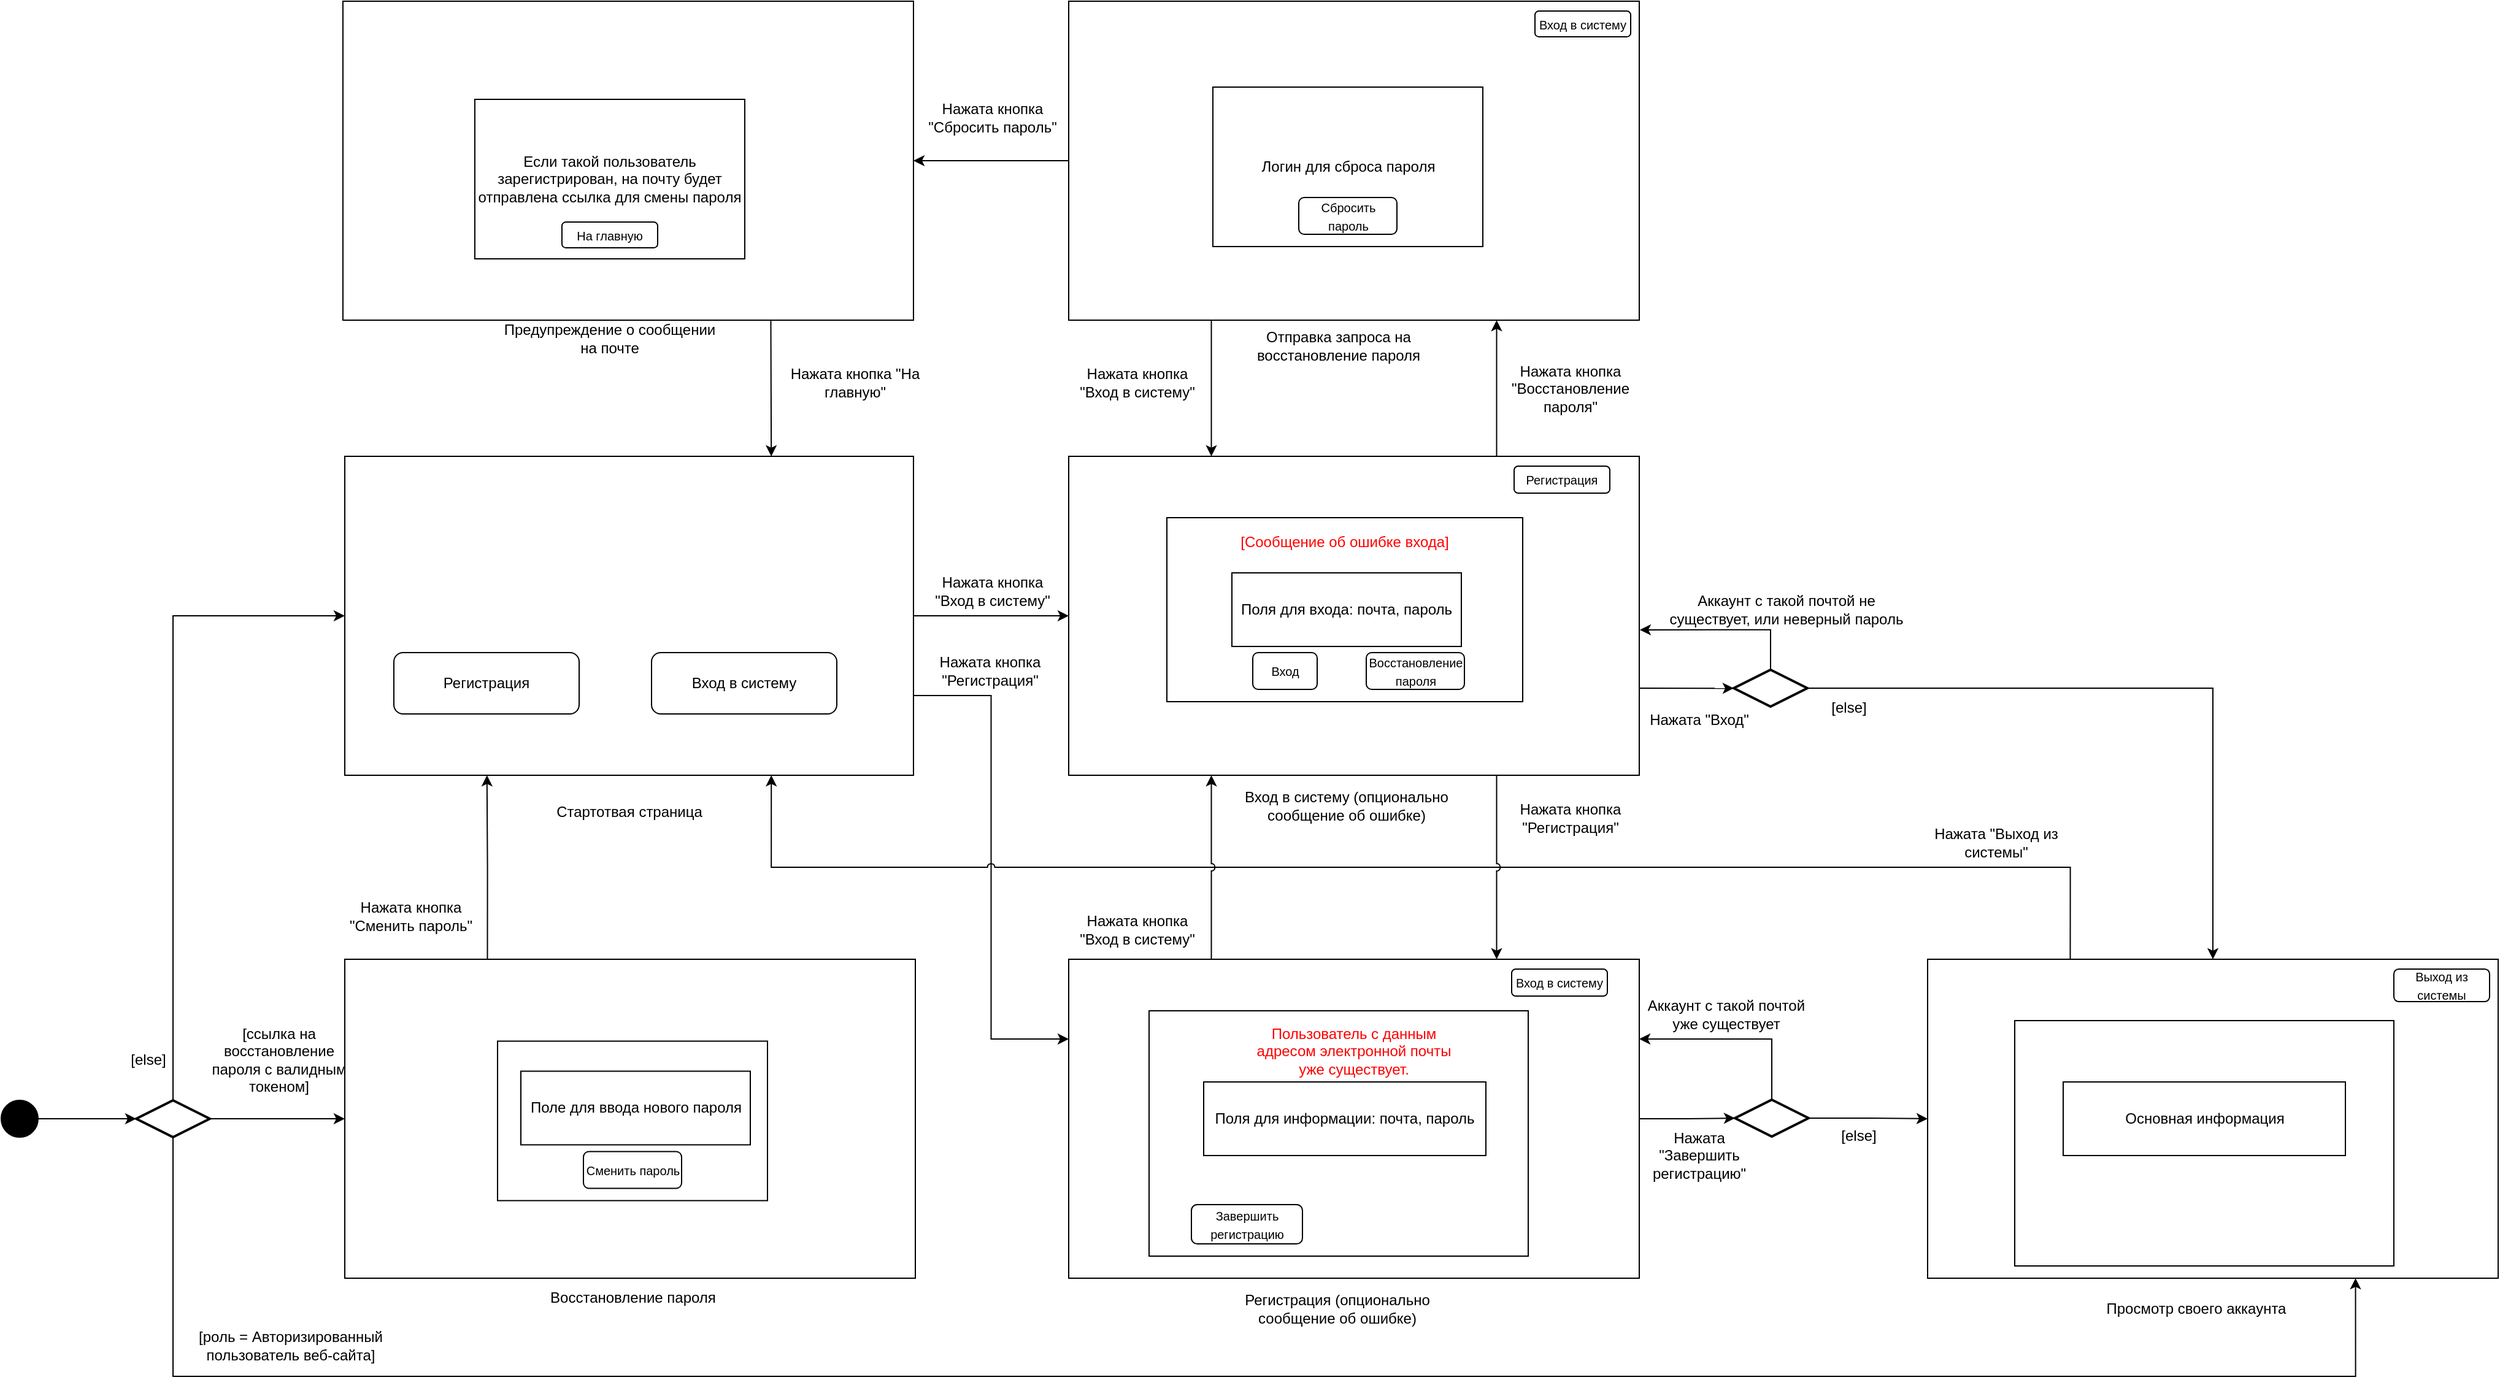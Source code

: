 <mxfile version="22.1.17" type="device">
  <diagram id="onA2VM0ke9PM5qHIyAdz" name="Страница — 1">
    <mxGraphModel dx="6994" dy="2620" grid="1" gridSize="10" guides="1" tooltips="1" connect="1" arrows="1" fold="1" page="1" pageScale="1" pageWidth="827" pageHeight="1169" math="0" shadow="0">
      <root>
        <mxCell id="0" />
        <mxCell id="1" parent="0" />
        <mxCell id="1lmrmKGu_N5sYzmFphA3-150" value="v" style="rounded=0;whiteSpace=wrap;html=1;" parent="1" vertex="1">
          <mxGeometry x="-1420" y="24" width="465" height="260" as="geometry" />
        </mxCell>
        <mxCell id="1lmrmKGu_N5sYzmFphA3-151" value="Отправка запроса на восстановление пароля" style="text;html=1;strokeColor=none;fillColor=none;align=center;verticalAlign=middle;whiteSpace=wrap;rounded=0;" parent="1" vertex="1">
          <mxGeometry x="-1290" y="290" width="180" height="30" as="geometry" />
        </mxCell>
        <mxCell id="1lmrmKGu_N5sYzmFphA3-152" value="Логин для сброса пароля" style="rounded=0;whiteSpace=wrap;html=1;" parent="1" vertex="1">
          <mxGeometry x="-1302.5" y="94" width="220" height="130" as="geometry" />
        </mxCell>
        <mxCell id="1lmrmKGu_N5sYzmFphA3-154" value="&lt;font style=&quot;font-size: 10px;&quot;&gt;Вход в систему&lt;/font&gt;" style="rounded=1;whiteSpace=wrap;html=1;" parent="1" vertex="1">
          <mxGeometry x="-1040" y="32" width="78" height="21" as="geometry" />
        </mxCell>
        <mxCell id="1lmrmKGu_N5sYzmFphA3-157" value="&lt;font style=&quot;font-size: 10px;&quot;&gt;Сбросить пароль&lt;/font&gt;" style="rounded=1;whiteSpace=wrap;html=1;" parent="1" vertex="1">
          <mxGeometry x="-1232.5" y="184" width="80" height="30" as="geometry" />
        </mxCell>
        <mxCell id="1lmrmKGu_N5sYzmFphA3-169" value="" style="ellipse;fillColor=strokeColor;html=1;" parent="1" vertex="1">
          <mxGeometry x="-2290" y="920" width="30" height="30" as="geometry" />
        </mxCell>
        <mxCell id="1lmrmKGu_N5sYzmFphA3-170" value="" style="endArrow=classic;html=1;rounded=0;exitX=0.5;exitY=0;exitDx=0;exitDy=0;edgeStyle=orthogonalEdgeStyle;exitPerimeter=0;entryX=0;entryY=0.5;entryDx=0;entryDy=0;" parent="1" source="6Y3TLVguq3Cx2lFlfiIS-67" edge="1" target="1lmrmKGu_N5sYzmFphA3-1">
          <mxGeometry width="50" height="50" relative="1" as="geometry">
            <mxPoint x="-2240" y="465" as="sourcePoint" />
            <mxPoint x="-2100" y="481" as="targetPoint" />
          </mxGeometry>
        </mxCell>
        <mxCell id="1lmrmKGu_N5sYzmFphA3-175" value="" style="endArrow=classic;html=1;rounded=0;exitX=1;exitY=0.5;exitDx=0;exitDy=0;entryX=0;entryY=0.5;entryDx=0;entryDy=0;edgeStyle=orthogonalEdgeStyle;" parent="1" source="1lmrmKGu_N5sYzmFphA3-1" target="6Y3TLVguq3Cx2lFlfiIS-25" edge="1">
          <mxGeometry width="50" height="50" relative="1" as="geometry">
            <mxPoint x="-1128" y="921.5" as="sourcePoint" />
            <mxPoint x="-1420" y="419.5" as="targetPoint" />
          </mxGeometry>
        </mxCell>
        <mxCell id="1lmrmKGu_N5sYzmFphA3-179" value="" style="endArrow=classic;html=1;rounded=0;exitX=0.75;exitY=0;exitDx=0;exitDy=0;edgeStyle=orthogonalEdgeStyle;entryX=0.75;entryY=1;entryDx=0;entryDy=0;" parent="1" source="6Y3TLVguq3Cx2lFlfiIS-25" edge="1" target="1lmrmKGu_N5sYzmFphA3-150">
          <mxGeometry width="50" height="50" relative="1" as="geometry">
            <mxPoint x="-1127" y="309.5" as="sourcePoint" />
            <mxPoint x="-600" y="209.5" as="targetPoint" />
          </mxGeometry>
        </mxCell>
        <mxCell id="1lmrmKGu_N5sYzmFphA3-180" value="Нажата кнопка &quot;Восстановление пароля&quot;" style="text;html=1;strokeColor=none;fillColor=none;align=center;verticalAlign=middle;whiteSpace=wrap;rounded=0;" parent="1" vertex="1">
          <mxGeometry x="-1067" y="325" width="112" height="30" as="geometry" />
        </mxCell>
        <mxCell id="1lmrmKGu_N5sYzmFphA3-182" value="v" style="rounded=0;whiteSpace=wrap;html=1;" parent="1" vertex="1">
          <mxGeometry x="-2011.52" y="24" width="465" height="260" as="geometry" />
        </mxCell>
        <mxCell id="1lmrmKGu_N5sYzmFphA3-183" value="Предупреждение о сообщении на почте" style="text;html=1;strokeColor=none;fillColor=none;align=center;verticalAlign=middle;whiteSpace=wrap;rounded=0;" parent="1" vertex="1">
          <mxGeometry x="-1884.02" y="284" width="180" height="30" as="geometry" />
        </mxCell>
        <mxCell id="1lmrmKGu_N5sYzmFphA3-184" value="Если такой пользователь зарегистрирован, на почту будет отправлена ссылка для смены пароля" style="rounded=0;whiteSpace=wrap;html=1;" parent="1" vertex="1">
          <mxGeometry x="-1904.02" y="104" width="220" height="130" as="geometry" />
        </mxCell>
        <mxCell id="1lmrmKGu_N5sYzmFphA3-185" value="&lt;font style=&quot;font-size: 10px;&quot;&gt;На главную&lt;/font&gt;" style="rounded=1;whiteSpace=wrap;html=1;" parent="1" vertex="1">
          <mxGeometry x="-1833.02" y="204" width="78" height="21" as="geometry" />
        </mxCell>
        <mxCell id="1lmrmKGu_N5sYzmFphA3-192" value="" style="endArrow=classic;html=1;rounded=0;exitX=1;exitY=0.75;exitDx=0;exitDy=0;entryX=0;entryY=0.25;entryDx=0;entryDy=0;edgeStyle=orthogonalEdgeStyle;" parent="1" source="1lmrmKGu_N5sYzmFphA3-1" target="6Y3TLVguq3Cx2lFlfiIS-13" edge="1">
          <mxGeometry width="50" height="50" relative="1" as="geometry">
            <mxPoint x="-667" y="978" as="sourcePoint" />
            <mxPoint x="-1360" y="1145" as="targetPoint" />
          </mxGeometry>
        </mxCell>
        <mxCell id="1lmrmKGu_N5sYzmFphA3-204" value="Нажата кнопка &quot;Вход в систему&quot;" style="text;html=1;strokeColor=none;fillColor=none;align=center;verticalAlign=middle;whiteSpace=wrap;rounded=0;" parent="1" vertex="1">
          <mxGeometry x="-1420" y="765.5" width="112" height="30" as="geometry" />
        </mxCell>
        <mxCell id="1lmrmKGu_N5sYzmFphA3-577" value="Нажата кнопка &quot;Вход в систему&quot;" style="text;html=1;strokeColor=none;fillColor=none;align=center;verticalAlign=middle;whiteSpace=wrap;rounded=0;" parent="1" vertex="1">
          <mxGeometry x="-1538" y="490" width="112" height="30" as="geometry" />
        </mxCell>
        <mxCell id="Fpg0scVaTkVkrr4jqa7s-14" value="" style="endArrow=classic;html=1;rounded=0;edgeStyle=orthogonalEdgeStyle;entryX=0.75;entryY=1;entryDx=0;entryDy=0;exitX=0.25;exitY=0;exitDx=0;exitDy=0;jumpStyle=arc;" parent="1" source="Fpg0scVaTkVkrr4jqa7s-8" target="1lmrmKGu_N5sYzmFphA3-1" edge="1">
          <mxGeometry width="50" height="50" relative="1" as="geometry">
            <mxPoint x="-370" y="1185" as="sourcePoint" />
            <mxPoint x="-1900" y="1149.5" as="targetPoint" />
          </mxGeometry>
        </mxCell>
        <mxCell id="Fpg0scVaTkVkrr4jqa7s-26" value="Нажата кнопка &quot;Вход в систему&quot;" style="text;html=1;strokeColor=none;fillColor=none;align=center;verticalAlign=middle;whiteSpace=wrap;rounded=0;" parent="1" vertex="1">
          <mxGeometry x="-1420" y="320" width="112" height="30" as="geometry" />
        </mxCell>
        <mxCell id="6Y3TLVguq3Cx2lFlfiIS-2" value="" style="group" parent="1" vertex="1" connectable="0">
          <mxGeometry x="-2010" y="395" width="482" height="320" as="geometry" />
        </mxCell>
        <mxCell id="1lmrmKGu_N5sYzmFphA3-1" value="" style="rounded=0;whiteSpace=wrap;html=1;" parent="6Y3TLVguq3Cx2lFlfiIS-2" vertex="1">
          <mxGeometry width="463.48" height="260" as="geometry" />
        </mxCell>
        <mxCell id="1lmrmKGu_N5sYzmFphA3-2" value="Стартотвая страница" style="text;html=1;strokeColor=none;fillColor=none;align=center;verticalAlign=middle;whiteSpace=wrap;rounded=0;" parent="6Y3TLVguq3Cx2lFlfiIS-2" vertex="1">
          <mxGeometry x="141.74" y="274.5" width="180" height="30" as="geometry" />
        </mxCell>
        <mxCell id="1lmrmKGu_N5sYzmFphA3-4" value="Вход в систему" style="rounded=1;whiteSpace=wrap;html=1;perimeterSpacing=0;" parent="6Y3TLVguq3Cx2lFlfiIS-2" vertex="1">
          <mxGeometry x="250" y="160" width="151" height="50" as="geometry" />
        </mxCell>
        <mxCell id="Fpg0scVaTkVkrr4jqa7s-3" value="Регистрация" style="rounded=1;whiteSpace=wrap;html=1;perimeterSpacing=0;" parent="6Y3TLVguq3Cx2lFlfiIS-2" vertex="1">
          <mxGeometry x="40" y="160" width="151" height="50" as="geometry" />
        </mxCell>
        <mxCell id="6Y3TLVguq3Cx2lFlfiIS-4" value="" style="strokeWidth=2;html=1;shape=mxgraph.flowchart.decision;whiteSpace=wrap;" parent="1" vertex="1">
          <mxGeometry x="-877" y="919.5" width="60" height="30" as="geometry" />
        </mxCell>
        <mxCell id="6Y3TLVguq3Cx2lFlfiIS-5" value="" style="endArrow=classic;html=1;rounded=0;exitX=1;exitY=0.5;exitDx=0;exitDy=0;exitPerimeter=0;entryX=0;entryY=0.5;entryDx=0;entryDy=0;edgeStyle=orthogonalEdgeStyle;" parent="1" source="6Y3TLVguq3Cx2lFlfiIS-4" target="Fpg0scVaTkVkrr4jqa7s-8" edge="1">
          <mxGeometry width="50" height="50" relative="1" as="geometry">
            <mxPoint x="-560" y="863.25" as="sourcePoint" />
            <mxPoint x="-480" y="779.5" as="targetPoint" />
          </mxGeometry>
        </mxCell>
        <mxCell id="6Y3TLVguq3Cx2lFlfiIS-6" value="Аккаунт с такой почтой уже существует" style="text;html=1;strokeColor=none;fillColor=none;align=center;verticalAlign=middle;whiteSpace=wrap;rounded=0;" parent="1" vertex="1">
          <mxGeometry x="-950" y="835" width="132" height="30" as="geometry" />
        </mxCell>
        <mxCell id="6Y3TLVguq3Cx2lFlfiIS-7" value="" style="endArrow=classic;html=1;rounded=0;exitX=0.5;exitY=0;exitDx=0;exitDy=0;exitPerimeter=0;entryX=1;entryY=0.25;entryDx=0;entryDy=0;edgeStyle=orthogonalEdgeStyle;" parent="1" source="6Y3TLVguq3Cx2lFlfiIS-4" edge="1" target="6Y3TLVguq3Cx2lFlfiIS-13">
          <mxGeometry width="50" height="50" relative="1" as="geometry">
            <mxPoint x="-684.65" y="680" as="sourcePoint" />
            <mxPoint x="-955.005" y="865" as="targetPoint" />
            <Array as="points">
              <mxPoint x="-847" y="870" />
            </Array>
          </mxGeometry>
        </mxCell>
        <mxCell id="6Y3TLVguq3Cx2lFlfiIS-8" value="[else]" style="text;html=1;strokeColor=none;fillColor=none;align=center;verticalAlign=middle;whiteSpace=wrap;rounded=0;" parent="1" vertex="1">
          <mxGeometry x="-832" y="934" width="112" height="30" as="geometry" />
        </mxCell>
        <mxCell id="6Y3TLVguq3Cx2lFlfiIS-9" value="" style="group" parent="1" vertex="1" connectable="0">
          <mxGeometry x="-720" y="805" width="465" height="300" as="geometry" />
        </mxCell>
        <mxCell id="Fpg0scVaTkVkrr4jqa7s-7" value="Просмотр своего аккаунта" style="text;html=1;strokeColor=none;fillColor=none;align=center;verticalAlign=middle;whiteSpace=wrap;rounded=0;" parent="6Y3TLVguq3Cx2lFlfiIS-9" vertex="1">
          <mxGeometry x="129" y="270" width="180" height="30" as="geometry" />
        </mxCell>
        <mxCell id="Fpg0scVaTkVkrr4jqa7s-8" value="" style="rounded=0;whiteSpace=wrap;html=1;" parent="6Y3TLVguq3Cx2lFlfiIS-9" vertex="1">
          <mxGeometry width="465" height="260" as="geometry" />
        </mxCell>
        <mxCell id="Fpg0scVaTkVkrr4jqa7s-9" value="&lt;font style=&quot;font-size: 10px;&quot;&gt;Выход из системы&lt;/font&gt;" style="rounded=1;whiteSpace=wrap;html=1;" parent="6Y3TLVguq3Cx2lFlfiIS-9" vertex="1">
          <mxGeometry x="380" y="8" width="78" height="26.5" as="geometry" />
        </mxCell>
        <mxCell id="Fpg0scVaTkVkrr4jqa7s-10" style="edgeStyle=orthogonalEdgeStyle;rounded=0;orthogonalLoop=1;jettySize=auto;html=1;exitX=0.5;exitY=1;exitDx=0;exitDy=0;" parent="6Y3TLVguq3Cx2lFlfiIS-9" edge="1">
          <mxGeometry relative="1" as="geometry">
            <mxPoint x="213.5" y="140" as="sourcePoint" />
            <mxPoint x="213.5" y="140" as="targetPoint" />
          </mxGeometry>
        </mxCell>
        <mxCell id="Fpg0scVaTkVkrr4jqa7s-11" value="" style="rounded=0;whiteSpace=wrap;html=1;" parent="6Y3TLVguq3Cx2lFlfiIS-9" vertex="1">
          <mxGeometry x="71" y="50" width="309" height="200" as="geometry" />
        </mxCell>
        <mxCell id="Fpg0scVaTkVkrr4jqa7s-12" value="Основная информация" style="rounded=0;whiteSpace=wrap;html=1;" parent="6Y3TLVguq3Cx2lFlfiIS-9" vertex="1">
          <mxGeometry x="110.5" y="100" width="230" height="60" as="geometry" />
        </mxCell>
        <mxCell id="6Y3TLVguq3Cx2lFlfiIS-11" value="" style="group" parent="1" vertex="1" connectable="0">
          <mxGeometry x="-1420" y="805" width="465" height="300" as="geometry" />
        </mxCell>
        <mxCell id="6Y3TLVguq3Cx2lFlfiIS-12" value="Регистрация (опционально сообщение об ошибке)" style="text;html=1;strokeColor=none;fillColor=none;align=center;verticalAlign=middle;whiteSpace=wrap;rounded=0;" parent="6Y3TLVguq3Cx2lFlfiIS-11" vertex="1">
          <mxGeometry x="129" y="270" width="180" height="30" as="geometry" />
        </mxCell>
        <mxCell id="6Y3TLVguq3Cx2lFlfiIS-13" value="" style="rounded=0;whiteSpace=wrap;html=1;" parent="6Y3TLVguq3Cx2lFlfiIS-11" vertex="1">
          <mxGeometry width="465" height="260" as="geometry" />
        </mxCell>
        <mxCell id="6Y3TLVguq3Cx2lFlfiIS-14" value="&lt;font style=&quot;font-size: 10px;&quot;&gt;Вход в систему&lt;/font&gt;" style="rounded=1;whiteSpace=wrap;html=1;" parent="6Y3TLVguq3Cx2lFlfiIS-11" vertex="1">
          <mxGeometry x="361" y="8" width="78" height="22" as="geometry" />
        </mxCell>
        <mxCell id="6Y3TLVguq3Cx2lFlfiIS-15" style="edgeStyle=orthogonalEdgeStyle;rounded=0;orthogonalLoop=1;jettySize=auto;html=1;exitX=0.5;exitY=1;exitDx=0;exitDy=0;" parent="6Y3TLVguq3Cx2lFlfiIS-11" edge="1">
          <mxGeometry relative="1" as="geometry">
            <mxPoint x="213.5" y="140" as="sourcePoint" />
            <mxPoint x="213.5" y="140" as="targetPoint" />
          </mxGeometry>
        </mxCell>
        <mxCell id="6Y3TLVguq3Cx2lFlfiIS-16" value="" style="rounded=0;whiteSpace=wrap;html=1;" parent="6Y3TLVguq3Cx2lFlfiIS-11" vertex="1">
          <mxGeometry x="65.5" y="42" width="309" height="200" as="geometry" />
        </mxCell>
        <mxCell id="6Y3TLVguq3Cx2lFlfiIS-17" value="Поля для информации: почта, пароль" style="rounded=0;whiteSpace=wrap;html=1;" parent="6Y3TLVguq3Cx2lFlfiIS-11" vertex="1">
          <mxGeometry x="110" y="100" width="230" height="60" as="geometry" />
        </mxCell>
        <mxCell id="6Y3TLVguq3Cx2lFlfiIS-18" value="&lt;font style=&quot;font-size: 10px;&quot;&gt;Завершить регистрацию&lt;/font&gt;" style="rounded=1;whiteSpace=wrap;html=1;" parent="6Y3TLVguq3Cx2lFlfiIS-11" vertex="1">
          <mxGeometry x="100" y="200" width="90.5" height="32" as="geometry" />
        </mxCell>
        <mxCell id="6Y3TLVguq3Cx2lFlfiIS-19" value="Пользователь с данным адресом электронной почты уже существует." style="text;html=1;align=center;verticalAlign=middle;whiteSpace=wrap;rounded=0;fontColor=#FF0000;" parent="6Y3TLVguq3Cx2lFlfiIS-11" vertex="1">
          <mxGeometry x="145" y="60" width="175" height="30" as="geometry" />
        </mxCell>
        <mxCell id="6Y3TLVguq3Cx2lFlfiIS-20" value="Нажата &quot;Завершить регистрацию&quot;" style="text;html=1;strokeColor=none;fillColor=none;align=center;verticalAlign=middle;whiteSpace=wrap;rounded=0;" parent="1" vertex="1">
          <mxGeometry x="-962" y="949.5" width="112" height="30" as="geometry" />
        </mxCell>
        <mxCell id="6Y3TLVguq3Cx2lFlfiIS-21" value="" style="endArrow=classic;html=1;rounded=0;entryX=0;entryY=0.5;entryDx=0;entryDy=0;entryPerimeter=0;edgeStyle=orthogonalEdgeStyle;exitX=1;exitY=0.5;exitDx=0;exitDy=0;" parent="1" target="6Y3TLVguq3Cx2lFlfiIS-4" edge="1" source="6Y3TLVguq3Cx2lFlfiIS-13">
          <mxGeometry width="50" height="50" relative="1" as="geometry">
            <mxPoint x="-955" y="987.23" as="sourcePoint" />
            <mxPoint x="-650" y="610" as="targetPoint" />
          </mxGeometry>
        </mxCell>
        <mxCell id="1lmrmKGu_N5sYzmFphA3-205" value="" style="endArrow=classic;html=1;rounded=0;exitX=0.25;exitY=0;exitDx=0;exitDy=0;entryX=0.25;entryY=1;entryDx=0;entryDy=0;edgeStyle=orthogonalEdgeStyle;jumpStyle=arc;" parent="1" edge="1" target="6Y3TLVguq3Cx2lFlfiIS-25" source="6Y3TLVguq3Cx2lFlfiIS-13">
          <mxGeometry width="50" height="50" relative="1" as="geometry">
            <mxPoint x="-1243.75" y="739.5" as="sourcePoint" />
            <mxPoint x="-1260.0" y="389.5" as="targetPoint" />
          </mxGeometry>
        </mxCell>
        <mxCell id="6Y3TLVguq3Cx2lFlfiIS-25" value="v" style="rounded=0;whiteSpace=wrap;html=1;movable=1;resizable=1;rotatable=1;deletable=1;editable=1;locked=0;connectable=1;container=0;" parent="1" vertex="1">
          <mxGeometry x="-1420" y="395" width="465" height="260" as="geometry" />
        </mxCell>
        <mxCell id="6Y3TLVguq3Cx2lFlfiIS-26" value="Вход в систему (опционально сообщение об ошибке)" style="text;html=1;strokeColor=none;fillColor=none;align=center;verticalAlign=middle;whiteSpace=wrap;rounded=0;container=0;" parent="1" vertex="1">
          <mxGeometry x="-1310" y="665" width="232.99" height="30" as="geometry" />
        </mxCell>
        <mxCell id="6Y3TLVguq3Cx2lFlfiIS-27" value="" style="rounded=0;whiteSpace=wrap;html=1;container=0;" parent="1" vertex="1">
          <mxGeometry x="-1340" y="445" width="290" height="150" as="geometry" />
        </mxCell>
        <mxCell id="6Y3TLVguq3Cx2lFlfiIS-28" value="&lt;font style=&quot;font-size: 10px;&quot;&gt;Вход&lt;/font&gt;" style="rounded=1;whiteSpace=wrap;html=1;container=0;" parent="1" vertex="1">
          <mxGeometry x="-1270" y="555" width="52.5" height="30" as="geometry" />
        </mxCell>
        <mxCell id="6Y3TLVguq3Cx2lFlfiIS-29" value="&lt;font style=&quot;font-size: 10px;&quot;&gt;Восстановление пароля&lt;/font&gt;" style="rounded=1;whiteSpace=wrap;html=1;container=0;" parent="1" vertex="1">
          <mxGeometry x="-1177.5" y="555" width="80" height="30" as="geometry" />
        </mxCell>
        <mxCell id="6Y3TLVguq3Cx2lFlfiIS-30" value="&lt;font style=&quot;font-size: 10px;&quot;&gt;Регистрация&lt;/font&gt;" style="rounded=1;whiteSpace=wrap;html=1;container=0;" parent="1" vertex="1">
          <mxGeometry x="-1057" y="403" width="78" height="22" as="geometry" />
        </mxCell>
        <mxCell id="6Y3TLVguq3Cx2lFlfiIS-31" value="Поля для входа: почта, пароль" style="rounded=0;whiteSpace=wrap;html=1;" parent="1" vertex="1">
          <mxGeometry x="-1287" y="490" width="187" height="60" as="geometry" />
        </mxCell>
        <mxCell id="6Y3TLVguq3Cx2lFlfiIS-39" value="[Сообщение об ошибке входа]" style="text;html=1;align=center;verticalAlign=middle;whiteSpace=wrap;rounded=0;fontColor=#FF0000;" parent="1" vertex="1">
          <mxGeometry x="-1320" y="450" width="250" height="30" as="geometry" />
        </mxCell>
        <mxCell id="6Y3TLVguq3Cx2lFlfiIS-48" value="" style="endArrow=classic;html=1;rounded=0;entryX=0.75;entryY=0;entryDx=0;entryDy=0;jumpStyle=arc;exitX=0.75;exitY=1;exitDx=0;exitDy=0;edgeStyle=orthogonalEdgeStyle;" parent="1" source="6Y3TLVguq3Cx2lFlfiIS-25" target="6Y3TLVguq3Cx2lFlfiIS-13" edge="1">
          <mxGeometry width="50" height="50" relative="1" as="geometry">
            <mxPoint x="-1000" y="585" as="sourcePoint" />
            <mxPoint x="-932.665" y="738.72" as="targetPoint" />
          </mxGeometry>
        </mxCell>
        <mxCell id="6Y3TLVguq3Cx2lFlfiIS-49" value="Нажата кнопка &quot;Регистрация&quot;" style="text;html=1;strokeColor=none;fillColor=none;align=center;verticalAlign=middle;whiteSpace=wrap;rounded=0;" parent="1" vertex="1">
          <mxGeometry x="-1067" y="675" width="112" height="30" as="geometry" />
        </mxCell>
        <mxCell id="6Y3TLVguq3Cx2lFlfiIS-53" value="" style="strokeWidth=2;html=1;shape=mxgraph.flowchart.decision;whiteSpace=wrap;" parent="1" vertex="1">
          <mxGeometry x="-878" y="569" width="60" height="30" as="geometry" />
        </mxCell>
        <mxCell id="6Y3TLVguq3Cx2lFlfiIS-54" value="Нажата &quot;Вход&quot;" style="text;html=1;strokeColor=none;fillColor=none;align=center;verticalAlign=middle;whiteSpace=wrap;rounded=0;" parent="1" vertex="1">
          <mxGeometry x="-962" y="595" width="112" height="30" as="geometry" />
        </mxCell>
        <mxCell id="6Y3TLVguq3Cx2lFlfiIS-55" value="" style="endArrow=classic;html=1;rounded=0;exitX=1;exitY=0.5;exitDx=0;exitDy=0;entryX=0;entryY=0.5;entryDx=0;entryDy=0;entryPerimeter=0;jumpStyle=arc;jumpSize=17;edgeStyle=orthogonalEdgeStyle;" parent="1" target="6Y3TLVguq3Cx2lFlfiIS-53" edge="1">
          <mxGeometry width="50" height="50" relative="1" as="geometry">
            <mxPoint x="-955" y="584" as="sourcePoint" />
            <mxPoint x="-595" y="475" as="targetPoint" />
          </mxGeometry>
        </mxCell>
        <mxCell id="6Y3TLVguq3Cx2lFlfiIS-56" value="Аккаунт с такой почтой не существует, или неверный пароль" style="text;html=1;strokeColor=none;fillColor=none;align=center;verticalAlign=middle;whiteSpace=wrap;rounded=0;" parent="1" vertex="1">
          <mxGeometry x="-940" y="490" width="210" height="60" as="geometry" />
        </mxCell>
        <mxCell id="6Y3TLVguq3Cx2lFlfiIS-57" value="" style="endArrow=classic;html=1;rounded=0;exitX=0.5;exitY=0;exitDx=0;exitDy=0;exitPerimeter=0;entryX=1.001;entryY=0.544;entryDx=0;entryDy=0;entryPerimeter=0;edgeStyle=orthogonalEdgeStyle;" parent="1" source="6Y3TLVguq3Cx2lFlfiIS-53" target="6Y3TLVguq3Cx2lFlfiIS-25" edge="1">
          <mxGeometry width="50" height="50" relative="1" as="geometry">
            <mxPoint x="-662.5" y="260" as="sourcePoint" />
            <mxPoint x="-887.505" y="490" as="targetPoint" />
          </mxGeometry>
        </mxCell>
        <mxCell id="6Y3TLVguq3Cx2lFlfiIS-58" value="" style="endArrow=classic;html=1;rounded=0;exitX=1;exitY=0.5;exitDx=0;exitDy=0;exitPerimeter=0;edgeStyle=orthogonalEdgeStyle;entryX=0.5;entryY=0;entryDx=0;entryDy=0;" parent="1" source="6Y3TLVguq3Cx2lFlfiIS-53" edge="1" target="Fpg0scVaTkVkrr4jqa7s-8">
          <mxGeometry width="50" height="50" relative="1" as="geometry">
            <mxPoint x="-44" y="334.5" as="sourcePoint" />
            <mxPoint x="-200" y="649.5" as="targetPoint" />
          </mxGeometry>
        </mxCell>
        <mxCell id="6Y3TLVguq3Cx2lFlfiIS-59" value="[else]" style="text;html=1;strokeColor=none;fillColor=none;align=center;verticalAlign=middle;whiteSpace=wrap;rounded=0;" parent="1" vertex="1">
          <mxGeometry x="-803" y="589.5" width="38" height="20" as="geometry" />
        </mxCell>
        <mxCell id="6Y3TLVguq3Cx2lFlfiIS-62" value="" style="endArrow=classic;html=1;rounded=0;exitX=0.25;exitY=1;exitDx=0;exitDy=0;jumpStyle=arc;jumpSize=17;entryX=0.25;entryY=0;entryDx=0;entryDy=0;edgeStyle=orthogonalEdgeStyle;" parent="1" source="1lmrmKGu_N5sYzmFphA3-150" target="6Y3TLVguq3Cx2lFlfiIS-25" edge="1">
          <mxGeometry width="50" height="50" relative="1" as="geometry">
            <mxPoint x="-390" y="381" as="sourcePoint" />
            <mxPoint x="-840" y="349.5" as="targetPoint" />
          </mxGeometry>
        </mxCell>
        <mxCell id="6Y3TLVguq3Cx2lFlfiIS-63" value="" style="endArrow=classic;html=1;rounded=0;exitX=0;exitY=0.5;exitDx=0;exitDy=0;jumpStyle=arc;jumpSize=17;edgeStyle=orthogonalEdgeStyle;entryX=1;entryY=0.5;entryDx=0;entryDy=0;" parent="1" source="1lmrmKGu_N5sYzmFphA3-150" edge="1" target="1lmrmKGu_N5sYzmFphA3-182">
          <mxGeometry width="50" height="50" relative="1" as="geometry">
            <mxPoint x="-1427.5" y="-24" as="sourcePoint" />
            <mxPoint x="-1620" y="-10" as="targetPoint" />
          </mxGeometry>
        </mxCell>
        <mxCell id="6Y3TLVguq3Cx2lFlfiIS-64" value="Нажата кнопка &quot;Сбросить пароль&quot;" style="text;html=1;strokeColor=none;fillColor=none;align=center;verticalAlign=middle;whiteSpace=wrap;rounded=0;" parent="1" vertex="1">
          <mxGeometry x="-1538" y="104" width="112" height="30" as="geometry" />
        </mxCell>
        <mxCell id="6Y3TLVguq3Cx2lFlfiIS-65" value="" style="endArrow=classic;html=1;rounded=0;jumpStyle=arc;jumpSize=17;entryX=0.75;entryY=0;entryDx=0;entryDy=0;edgeStyle=orthogonalEdgeStyle;exitX=0.75;exitY=1;exitDx=0;exitDy=0;" parent="1" target="1lmrmKGu_N5sYzmFphA3-1" edge="1" source="1lmrmKGu_N5sYzmFphA3-182">
          <mxGeometry width="50" height="50" relative="1" as="geometry">
            <mxPoint x="-1700" y="325" as="sourcePoint" />
            <mxPoint x="-1825" y="-520.5" as="targetPoint" />
          </mxGeometry>
        </mxCell>
        <mxCell id="6Y3TLVguq3Cx2lFlfiIS-66" value="Нажата кнопка &quot;На главную&quot;" style="text;html=1;strokeColor=none;fillColor=none;align=center;verticalAlign=middle;whiteSpace=wrap;rounded=0;" parent="1" vertex="1">
          <mxGeometry x="-1650" y="320" width="112" height="30" as="geometry" />
        </mxCell>
        <mxCell id="6Y3TLVguq3Cx2lFlfiIS-68" value="" style="endArrow=classic;html=1;rounded=0;entryX=0;entryY=0.5;entryDx=0;entryDy=0;entryPerimeter=0;exitX=1;exitY=0.5;exitDx=0;exitDy=0;edgeStyle=orthogonalEdgeStyle;" parent="1" source="1lmrmKGu_N5sYzmFphA3-169" target="6Y3TLVguq3Cx2lFlfiIS-67" edge="1">
          <mxGeometry width="50" height="50" relative="1" as="geometry">
            <mxPoint x="-2410" y="746" as="sourcePoint" />
            <mxPoint x="-1979" y="743" as="targetPoint" />
          </mxGeometry>
        </mxCell>
        <mxCell id="6Y3TLVguq3Cx2lFlfiIS-67" value="" style="strokeWidth=2;html=1;shape=mxgraph.flowchart.decision;whiteSpace=wrap;" parent="1" vertex="1">
          <mxGeometry x="-2180" y="920" width="60" height="30" as="geometry" />
        </mxCell>
        <mxCell id="6Y3TLVguq3Cx2lFlfiIS-69" value="[else]" style="text;html=1;align=center;verticalAlign=middle;whiteSpace=wrap;rounded=0;" parent="1" vertex="1">
          <mxGeometry x="-2200" y="871.75" width="60" height="30" as="geometry" />
        </mxCell>
        <mxCell id="6Y3TLVguq3Cx2lFlfiIS-70" value="" style="endArrow=classic;html=1;rounded=0;exitX=0.5;exitY=1;exitDx=0;exitDy=0;exitPerimeter=0;edgeStyle=orthogonalEdgeStyle;entryX=0.75;entryY=1;entryDx=0;entryDy=0;" parent="1" source="6Y3TLVguq3Cx2lFlfiIS-67" edge="1" target="Fpg0scVaTkVkrr4jqa7s-8">
          <mxGeometry width="50" height="50" relative="1" as="geometry">
            <mxPoint x="-2200" y="599.5" as="sourcePoint" />
            <mxPoint x="-80" y="1055" as="targetPoint" />
            <Array as="points">
              <mxPoint x="-2150" y="1145" />
              <mxPoint x="-371" y="1145" />
            </Array>
          </mxGeometry>
        </mxCell>
        <mxCell id="6Y3TLVguq3Cx2lFlfiIS-71" value="[роль = Авторизированный пользователь веб-сайта]" style="text;html=1;strokeColor=none;fillColor=none;align=center;verticalAlign=middle;whiteSpace=wrap;rounded=0;" parent="1" vertex="1">
          <mxGeometry x="-2150" y="1105" width="192" height="30" as="geometry" />
        </mxCell>
        <mxCell id="6Y3TLVguq3Cx2lFlfiIS-73" value="" style="endArrow=classic;html=1;rounded=0;exitX=1;exitY=0.5;exitDx=0;exitDy=0;exitPerimeter=0;entryX=0;entryY=0.5;entryDx=0;entryDy=0;edgeStyle=orthogonalEdgeStyle;" parent="1" source="6Y3TLVguq3Cx2lFlfiIS-67" target="6Y3TLVguq3Cx2lFlfiIS-74" edge="1">
          <mxGeometry width="50" height="50" relative="1" as="geometry">
            <mxPoint x="-2294" y="108.79" as="sourcePoint" />
            <mxPoint x="-2180" y="99.5" as="targetPoint" />
          </mxGeometry>
        </mxCell>
        <mxCell id="6Y3TLVguq3Cx2lFlfiIS-74" value="v" style="rounded=0;whiteSpace=wrap;html=1;" parent="1" vertex="1">
          <mxGeometry x="-2010" y="805" width="465" height="260" as="geometry" />
        </mxCell>
        <mxCell id="6Y3TLVguq3Cx2lFlfiIS-75" value="Восстановление пароля" style="text;html=1;strokeColor=none;fillColor=none;align=center;verticalAlign=middle;whiteSpace=wrap;rounded=0;" parent="1" vertex="1">
          <mxGeometry x="-1865.5" y="1066.25" width="180" height="30" as="geometry" />
        </mxCell>
        <mxCell id="6Y3TLVguq3Cx2lFlfiIS-76" value="" style="rounded=0;whiteSpace=wrap;html=1;" parent="1" vertex="1">
          <mxGeometry x="-1885.5" y="871.75" width="220" height="130" as="geometry" />
        </mxCell>
        <mxCell id="6Y3TLVguq3Cx2lFlfiIS-78" value="&lt;font style=&quot;font-size: 10px;&quot;&gt;Сменить пароль&lt;/font&gt;" style="rounded=1;whiteSpace=wrap;html=1;" parent="1" vertex="1">
          <mxGeometry x="-1815.5" y="961.75" width="80" height="30" as="geometry" />
        </mxCell>
        <mxCell id="6Y3TLVguq3Cx2lFlfiIS-79" value="Поле для ввода нового пароля" style="rounded=0;whiteSpace=wrap;html=1;" parent="1" vertex="1">
          <mxGeometry x="-1866.5" y="896.25" width="187" height="60" as="geometry" />
        </mxCell>
        <mxCell id="6Y3TLVguq3Cx2lFlfiIS-80" value="[ссылка на восстановление пароля с валидным токеном]" style="text;html=1;strokeColor=none;fillColor=none;align=center;verticalAlign=middle;whiteSpace=wrap;rounded=0;" parent="1" vertex="1">
          <mxGeometry x="-2130" y="871.75" width="132.5" height="30" as="geometry" />
        </mxCell>
        <mxCell id="6Y3TLVguq3Cx2lFlfiIS-82" value="" style="endArrow=classic;html=1;rounded=0;entryX=0.25;entryY=1;entryDx=0;entryDy=0;edgeStyle=orthogonalEdgeStyle;exitX=0.25;exitY=0;exitDx=0;exitDy=0;" parent="1" source="6Y3TLVguq3Cx2lFlfiIS-74" target="1lmrmKGu_N5sYzmFphA3-1" edge="1">
          <mxGeometry width="50" height="50" relative="1" as="geometry">
            <mxPoint x="-1920" y="775" as="sourcePoint" />
            <mxPoint x="-2284" y="75.5" as="targetPoint" />
          </mxGeometry>
        </mxCell>
        <mxCell id="1lmrmKGu_N5sYzmFphA3-193" value="Нажата кнопка &quot;Регистрация&quot;" style="text;html=1;strokeColor=none;fillColor=none;align=center;verticalAlign=middle;whiteSpace=wrap;rounded=0;" parent="1" vertex="1">
          <mxGeometry x="-1540" y="555" width="112" height="30" as="geometry" />
        </mxCell>
        <mxCell id="Fpg0scVaTkVkrr4jqa7s-15" value="Нажата &quot;Выход из системы&quot;" style="text;html=1;strokeColor=none;fillColor=none;align=center;verticalAlign=middle;whiteSpace=wrap;rounded=0;" parent="1" vertex="1">
          <mxGeometry x="-720" y="695" width="112" height="30" as="geometry" />
        </mxCell>
        <mxCell id="0cepz8fGdMK0WGguTAVi-13" value="Нажата кнопка &quot;Сменить пароль&quot;" style="text;html=1;strokeColor=none;fillColor=none;align=center;verticalAlign=middle;whiteSpace=wrap;rounded=0;" vertex="1" parent="1">
          <mxGeometry x="-2011.52" y="755" width="112" height="30" as="geometry" />
        </mxCell>
      </root>
    </mxGraphModel>
  </diagram>
</mxfile>
